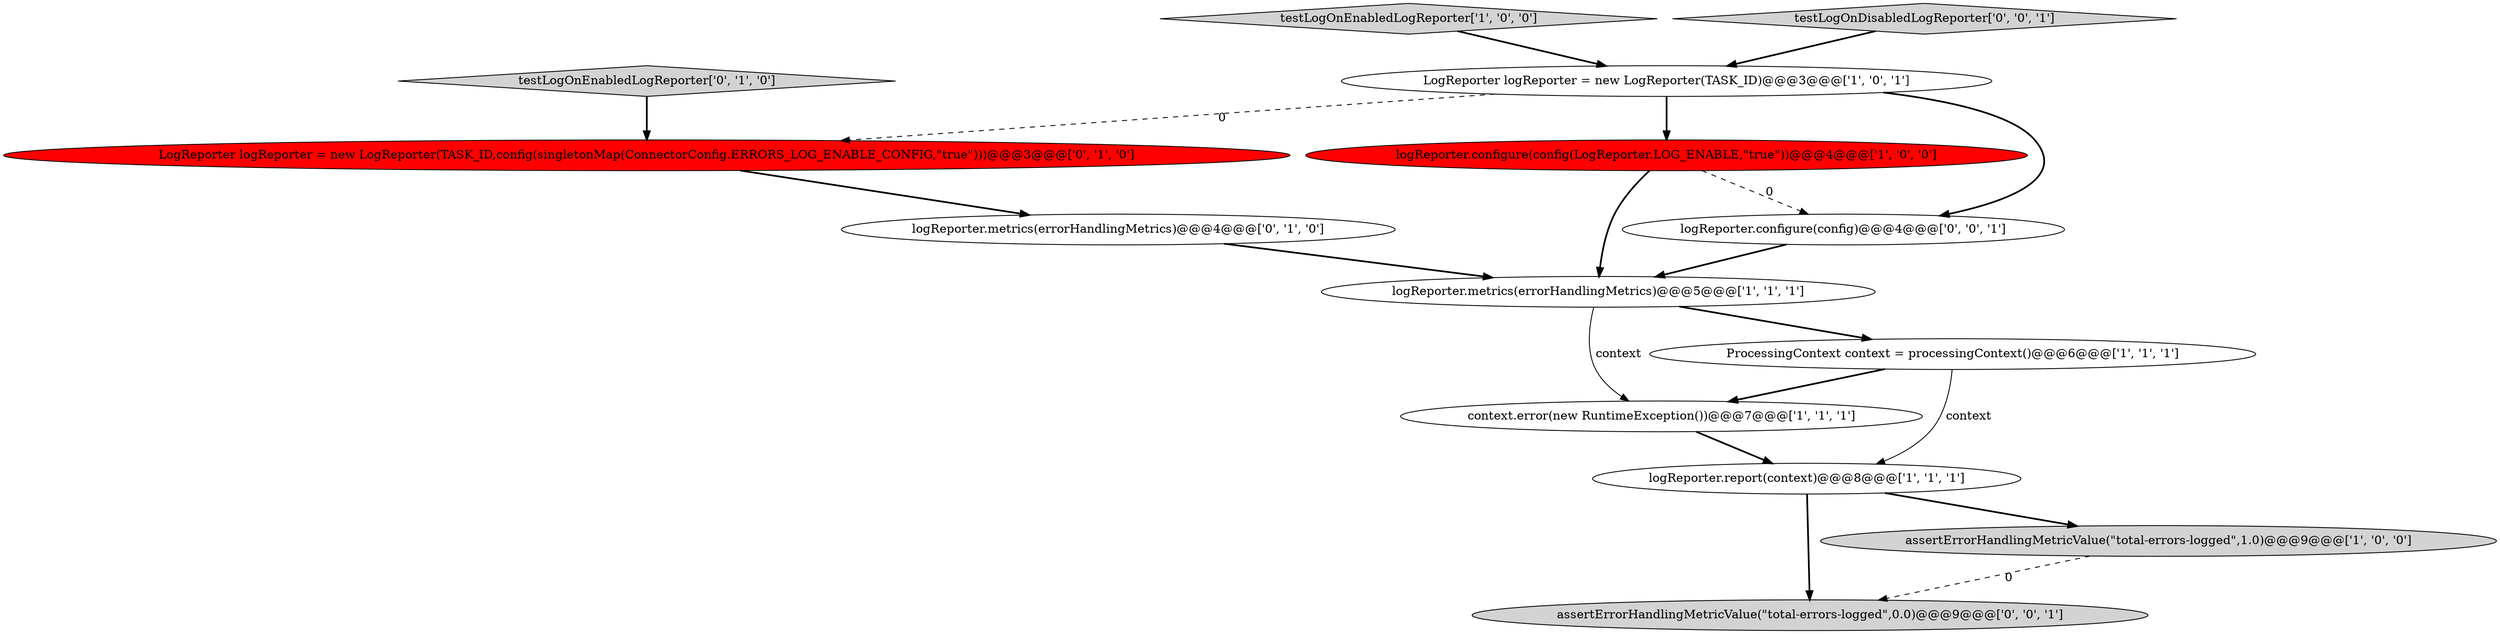 digraph {
11 [style = filled, label = "assertErrorHandlingMetricValue(\"total-errors-logged\",0.0)@@@9@@@['0', '0', '1']", fillcolor = lightgray, shape = ellipse image = "AAA0AAABBB3BBB"];
10 [style = filled, label = "logReporter.metrics(errorHandlingMetrics)@@@4@@@['0', '1', '0']", fillcolor = white, shape = ellipse image = "AAA0AAABBB2BBB"];
3 [style = filled, label = "assertErrorHandlingMetricValue(\"total-errors-logged\",1.0)@@@9@@@['1', '0', '0']", fillcolor = lightgray, shape = ellipse image = "AAA0AAABBB1BBB"];
7 [style = filled, label = "testLogOnEnabledLogReporter['1', '0', '0']", fillcolor = lightgray, shape = diamond image = "AAA0AAABBB1BBB"];
4 [style = filled, label = "logReporter.metrics(errorHandlingMetrics)@@@5@@@['1', '1', '1']", fillcolor = white, shape = ellipse image = "AAA0AAABBB1BBB"];
5 [style = filled, label = "context.error(new RuntimeException())@@@7@@@['1', '1', '1']", fillcolor = white, shape = ellipse image = "AAA0AAABBB1BBB"];
8 [style = filled, label = "LogReporter logReporter = new LogReporter(TASK_ID,config(singletonMap(ConnectorConfig.ERRORS_LOG_ENABLE_CONFIG,\"true\")))@@@3@@@['0', '1', '0']", fillcolor = red, shape = ellipse image = "AAA1AAABBB2BBB"];
2 [style = filled, label = "logReporter.report(context)@@@8@@@['1', '1', '1']", fillcolor = white, shape = ellipse image = "AAA0AAABBB1BBB"];
6 [style = filled, label = "logReporter.configure(config(LogReporter.LOG_ENABLE,\"true\"))@@@4@@@['1', '0', '0']", fillcolor = red, shape = ellipse image = "AAA1AAABBB1BBB"];
0 [style = filled, label = "ProcessingContext context = processingContext()@@@6@@@['1', '1', '1']", fillcolor = white, shape = ellipse image = "AAA0AAABBB1BBB"];
12 [style = filled, label = "testLogOnDisabledLogReporter['0', '0', '1']", fillcolor = lightgray, shape = diamond image = "AAA0AAABBB3BBB"];
9 [style = filled, label = "testLogOnEnabledLogReporter['0', '1', '0']", fillcolor = lightgray, shape = diamond image = "AAA0AAABBB2BBB"];
13 [style = filled, label = "logReporter.configure(config)@@@4@@@['0', '0', '1']", fillcolor = white, shape = ellipse image = "AAA0AAABBB3BBB"];
1 [style = filled, label = "LogReporter logReporter = new LogReporter(TASK_ID)@@@3@@@['1', '0', '1']", fillcolor = white, shape = ellipse image = "AAA0AAABBB1BBB"];
4->5 [style = solid, label="context"];
6->4 [style = bold, label=""];
8->10 [style = bold, label=""];
5->2 [style = bold, label=""];
1->8 [style = dashed, label="0"];
1->6 [style = bold, label=""];
7->1 [style = bold, label=""];
6->13 [style = dashed, label="0"];
9->8 [style = bold, label=""];
12->1 [style = bold, label=""];
0->2 [style = solid, label="context"];
1->13 [style = bold, label=""];
2->11 [style = bold, label=""];
3->11 [style = dashed, label="0"];
2->3 [style = bold, label=""];
4->0 [style = bold, label=""];
0->5 [style = bold, label=""];
13->4 [style = bold, label=""];
10->4 [style = bold, label=""];
}
